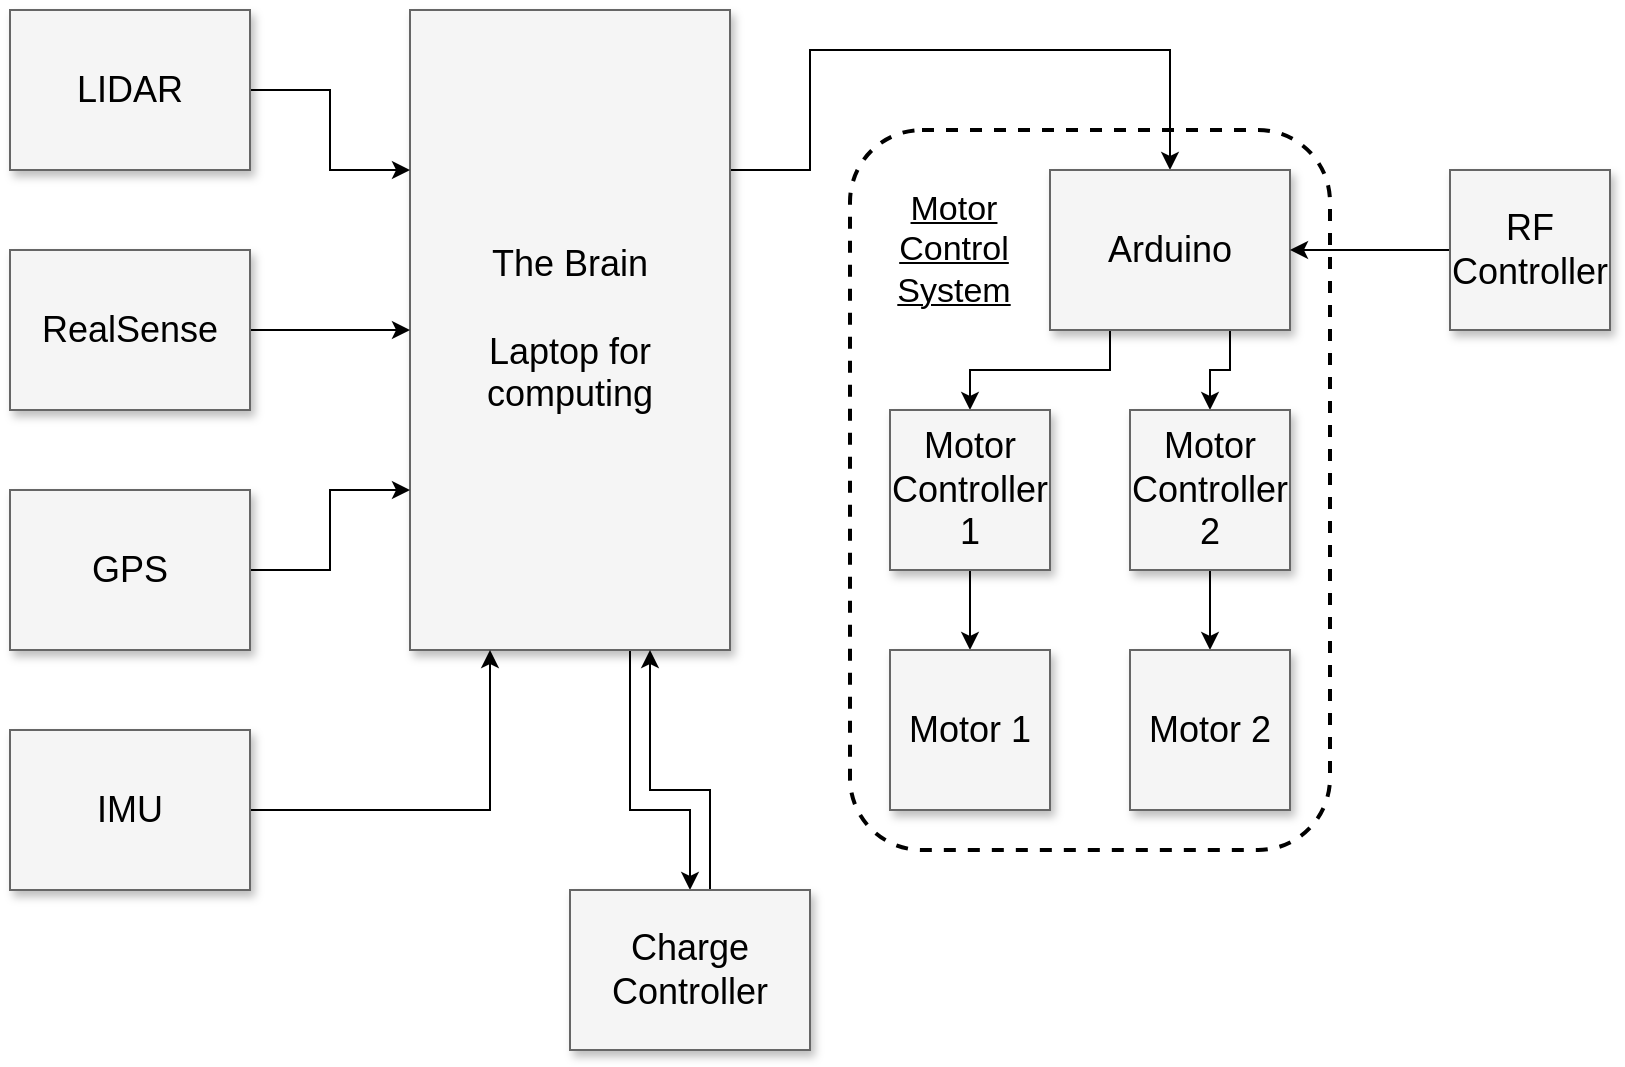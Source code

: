 <mxfile version="26.0.10">
  <diagram name="Page-1" id="90a13364-a465-7bf4-72fc-28e22215d7a0">
    <mxGraphModel dx="872" dy="466" grid="1" gridSize="10" guides="1" tooltips="1" connect="1" arrows="1" fold="1" page="1" pageScale="1.5" pageWidth="1169" pageHeight="826" background="none" math="0" shadow="0">
      <root>
        <mxCell id="0" style=";html=1;" />
        <mxCell id="1" style=";html=1;" parent="0" />
        <mxCell id="TEJrufrTgRDpLYjUAyPt-13" value="" style="rounded=1;whiteSpace=wrap;html=1;fillStyle=cross-hatch;fillColor=none;dashed=1;strokeWidth=2;glass=0;" vertex="1" parent="1">
          <mxGeometry x="980" y="420" width="240" height="360" as="geometry" />
        </mxCell>
        <mxCell id="TEJrufrTgRDpLYjUAyPt-30" style="edgeStyle=orthogonalEdgeStyle;rounded=0;orthogonalLoop=1;jettySize=auto;html=1;exitX=1;exitY=0.25;exitDx=0;exitDy=0;entryX=0.5;entryY=0;entryDx=0;entryDy=0;" edge="1" parent="1" source="3a17f1ce550125da-2" target="TEJrufrTgRDpLYjUAyPt-2">
          <mxGeometry relative="1" as="geometry">
            <Array as="points">
              <mxPoint x="960" y="440" />
              <mxPoint x="960" y="380" />
              <mxPoint x="1140" y="380" />
            </Array>
          </mxGeometry>
        </mxCell>
        <mxCell id="TEJrufrTgRDpLYjUAyPt-38" style="edgeStyle=orthogonalEdgeStyle;rounded=0;orthogonalLoop=1;jettySize=auto;html=1;exitX=0.5;exitY=1;exitDx=0;exitDy=0;entryX=0.5;entryY=0;entryDx=0;entryDy=0;" edge="1" parent="1" source="3a17f1ce550125da-2" target="TEJrufrTgRDpLYjUAyPt-33">
          <mxGeometry relative="1" as="geometry">
            <Array as="points">
              <mxPoint x="870" y="680" />
              <mxPoint x="870" y="760" />
              <mxPoint x="900" y="760" />
            </Array>
          </mxGeometry>
        </mxCell>
        <mxCell id="3a17f1ce550125da-2" value="The Brain&lt;div&gt;&lt;br&gt;&lt;/div&gt;&lt;div&gt;Laptop for computing&lt;/div&gt;" style="whiteSpace=wrap;html=1;shadow=1;fontSize=18;fillColor=#f5f5f5;strokeColor=#666666;" parent="1" vertex="1">
          <mxGeometry x="760" y="360" width="160" height="320" as="geometry" />
        </mxCell>
        <mxCell id="TEJrufrTgRDpLYjUAyPt-21" style="edgeStyle=orthogonalEdgeStyle;rounded=0;orthogonalLoop=1;jettySize=auto;html=1;exitX=1;exitY=0.5;exitDx=0;exitDy=0;entryX=0;entryY=0.25;entryDx=0;entryDy=0;" edge="1" parent="1" source="3a17f1ce550125da-8" target="3a17f1ce550125da-2">
          <mxGeometry relative="1" as="geometry" />
        </mxCell>
        <mxCell id="3a17f1ce550125da-8" value="LIDAR" style="whiteSpace=wrap;html=1;shadow=1;fontSize=18;fillColor=#f5f5f5;strokeColor=#666666;" parent="1" vertex="1">
          <mxGeometry x="560" y="360" width="120" height="80" as="geometry" />
        </mxCell>
        <mxCell id="TEJrufrTgRDpLYjUAyPt-22" style="edgeStyle=orthogonalEdgeStyle;rounded=0;orthogonalLoop=1;jettySize=auto;html=1;exitX=1;exitY=0.5;exitDx=0;exitDy=0;entryX=0;entryY=0.5;entryDx=0;entryDy=0;" edge="1" parent="1" source="3a17f1ce550125da-9" target="3a17f1ce550125da-2">
          <mxGeometry relative="1" as="geometry" />
        </mxCell>
        <mxCell id="3a17f1ce550125da-9" value="RealSense" style="whiteSpace=wrap;html=1;shadow=1;fontSize=18;fillColor=#f5f5f5;strokeColor=#666666;" parent="1" vertex="1">
          <mxGeometry x="560" y="480" width="120" height="80" as="geometry" />
        </mxCell>
        <mxCell id="TEJrufrTgRDpLYjUAyPt-5" style="edgeStyle=orthogonalEdgeStyle;rounded=0;orthogonalLoop=1;jettySize=auto;html=1;exitX=0.25;exitY=1;exitDx=0;exitDy=0;entryX=0.5;entryY=0;entryDx=0;entryDy=0;" edge="1" parent="1" source="TEJrufrTgRDpLYjUAyPt-2" target="TEJrufrTgRDpLYjUAyPt-4">
          <mxGeometry relative="1" as="geometry" />
        </mxCell>
        <mxCell id="TEJrufrTgRDpLYjUAyPt-7" style="edgeStyle=orthogonalEdgeStyle;rounded=0;orthogonalLoop=1;jettySize=auto;html=1;exitX=0.75;exitY=1;exitDx=0;exitDy=0;entryX=0.5;entryY=0;entryDx=0;entryDy=0;" edge="1" parent="1" source="TEJrufrTgRDpLYjUAyPt-2" target="TEJrufrTgRDpLYjUAyPt-6">
          <mxGeometry relative="1" as="geometry" />
        </mxCell>
        <mxCell id="TEJrufrTgRDpLYjUAyPt-2" value="Arduino" style="whiteSpace=wrap;html=1;shadow=1;fontSize=18;fillColor=#f5f5f5;strokeColor=#666666;" vertex="1" parent="1">
          <mxGeometry x="1080" y="440" width="120" height="80" as="geometry" />
        </mxCell>
        <mxCell id="TEJrufrTgRDpLYjUAyPt-11" style="edgeStyle=orthogonalEdgeStyle;rounded=0;orthogonalLoop=1;jettySize=auto;html=1;exitX=0.5;exitY=1;exitDx=0;exitDy=0;entryX=0.5;entryY=0;entryDx=0;entryDy=0;" edge="1" parent="1" source="TEJrufrTgRDpLYjUAyPt-4" target="TEJrufrTgRDpLYjUAyPt-9">
          <mxGeometry relative="1" as="geometry" />
        </mxCell>
        <mxCell id="TEJrufrTgRDpLYjUAyPt-4" value="Motor Controller&lt;div&gt;1&lt;/div&gt;" style="whiteSpace=wrap;html=1;shadow=1;fontSize=18;fillColor=#f5f5f5;strokeColor=#666666;" vertex="1" parent="1">
          <mxGeometry x="1000" y="560" width="80" height="80" as="geometry" />
        </mxCell>
        <mxCell id="TEJrufrTgRDpLYjUAyPt-12" style="edgeStyle=orthogonalEdgeStyle;rounded=0;orthogonalLoop=1;jettySize=auto;html=1;exitX=0.5;exitY=1;exitDx=0;exitDy=0;entryX=0.5;entryY=0;entryDx=0;entryDy=0;" edge="1" parent="1" source="TEJrufrTgRDpLYjUAyPt-6" target="TEJrufrTgRDpLYjUAyPt-10">
          <mxGeometry relative="1" as="geometry" />
        </mxCell>
        <mxCell id="TEJrufrTgRDpLYjUAyPt-6" value="Motor Controller&lt;div&gt;2&lt;/div&gt;" style="whiteSpace=wrap;html=1;shadow=1;fontSize=18;fillColor=#f5f5f5;strokeColor=#666666;" vertex="1" parent="1">
          <mxGeometry x="1120" y="560" width="80" height="80" as="geometry" />
        </mxCell>
        <mxCell id="TEJrufrTgRDpLYjUAyPt-9" value="Motor&amp;nbsp;&lt;span style=&quot;background-color: transparent; color: light-dark(rgb(0, 0, 0), rgb(255, 255, 255));&quot;&gt;1&lt;/span&gt;" style="whiteSpace=wrap;html=1;shadow=1;fontSize=18;fillColor=#f5f5f5;strokeColor=#666666;" vertex="1" parent="1">
          <mxGeometry x="1000" y="680" width="80" height="80" as="geometry" />
        </mxCell>
        <mxCell id="TEJrufrTgRDpLYjUAyPt-10" value="Motor&amp;nbsp;&lt;span style=&quot;background-color: transparent; color: light-dark(rgb(0, 0, 0), rgb(255, 255, 255));&quot;&gt;2&lt;/span&gt;" style="whiteSpace=wrap;html=1;shadow=1;fontSize=18;fillColor=#f5f5f5;strokeColor=#666666;" vertex="1" parent="1">
          <mxGeometry x="1120" y="680" width="80" height="80" as="geometry" />
        </mxCell>
        <mxCell id="TEJrufrTgRDpLYjUAyPt-16" value="&lt;font style=&quot;font-size: 17px;&quot;&gt;Motor Control System&lt;/font&gt;" style="text;html=1;align=center;verticalAlign=middle;whiteSpace=wrap;rounded=0;fontStyle=4" vertex="1" parent="1">
          <mxGeometry x="987" y="445" width="90" height="70" as="geometry" />
        </mxCell>
        <mxCell id="TEJrufrTgRDpLYjUAyPt-27" style="edgeStyle=orthogonalEdgeStyle;rounded=0;orthogonalLoop=1;jettySize=auto;html=1;exitX=1;exitY=0.5;exitDx=0;exitDy=0;entryX=0;entryY=0.75;entryDx=0;entryDy=0;" edge="1" parent="1" source="TEJrufrTgRDpLYjUAyPt-24" target="3a17f1ce550125da-2">
          <mxGeometry relative="1" as="geometry" />
        </mxCell>
        <mxCell id="TEJrufrTgRDpLYjUAyPt-24" value="GPS" style="whiteSpace=wrap;html=1;shadow=1;fontSize=18;fillColor=#f5f5f5;strokeColor=#666666;" vertex="1" parent="1">
          <mxGeometry x="560" y="600" width="120" height="80" as="geometry" />
        </mxCell>
        <mxCell id="TEJrufrTgRDpLYjUAyPt-29" style="edgeStyle=orthogonalEdgeStyle;rounded=0;orthogonalLoop=1;jettySize=auto;html=1;exitX=1;exitY=0.5;exitDx=0;exitDy=0;entryX=0.25;entryY=1;entryDx=0;entryDy=0;" edge="1" parent="1" source="TEJrufrTgRDpLYjUAyPt-26" target="3a17f1ce550125da-2">
          <mxGeometry relative="1" as="geometry">
            <Array as="points">
              <mxPoint x="800" y="760" />
            </Array>
          </mxGeometry>
        </mxCell>
        <mxCell id="TEJrufrTgRDpLYjUAyPt-26" value="IMU" style="whiteSpace=wrap;html=1;shadow=1;fontSize=18;fillColor=#f5f5f5;strokeColor=#666666;" vertex="1" parent="1">
          <mxGeometry x="560" y="720" width="120" height="80" as="geometry" />
        </mxCell>
        <mxCell id="TEJrufrTgRDpLYjUAyPt-32" style="edgeStyle=orthogonalEdgeStyle;rounded=0;orthogonalLoop=1;jettySize=auto;html=1;exitX=0;exitY=0.5;exitDx=0;exitDy=0;" edge="1" parent="1" source="TEJrufrTgRDpLYjUAyPt-31" target="TEJrufrTgRDpLYjUAyPt-2">
          <mxGeometry relative="1" as="geometry" />
        </mxCell>
        <mxCell id="TEJrufrTgRDpLYjUAyPt-31" value="RF&lt;div&gt;Controller&lt;/div&gt;" style="whiteSpace=wrap;html=1;shadow=1;fontSize=18;fillColor=#f5f5f5;strokeColor=#666666;" vertex="1" parent="1">
          <mxGeometry x="1280" y="440" width="80" height="80" as="geometry" />
        </mxCell>
        <mxCell id="TEJrufrTgRDpLYjUAyPt-39" style="edgeStyle=orthogonalEdgeStyle;rounded=0;orthogonalLoop=1;jettySize=auto;html=1;exitX=0.75;exitY=0;exitDx=0;exitDy=0;entryX=0.75;entryY=1;entryDx=0;entryDy=0;" edge="1" parent="1" source="TEJrufrTgRDpLYjUAyPt-33" target="3a17f1ce550125da-2">
          <mxGeometry relative="1" as="geometry">
            <Array as="points">
              <mxPoint x="910" y="800" />
              <mxPoint x="910" y="750" />
              <mxPoint x="880" y="750" />
            </Array>
          </mxGeometry>
        </mxCell>
        <mxCell id="TEJrufrTgRDpLYjUAyPt-33" value="Charge Controller" style="whiteSpace=wrap;html=1;shadow=1;fontSize=18;fillColor=#f5f5f5;strokeColor=#666666;" vertex="1" parent="1">
          <mxGeometry x="840" y="800" width="120" height="80" as="geometry" />
        </mxCell>
      </root>
    </mxGraphModel>
  </diagram>
</mxfile>
